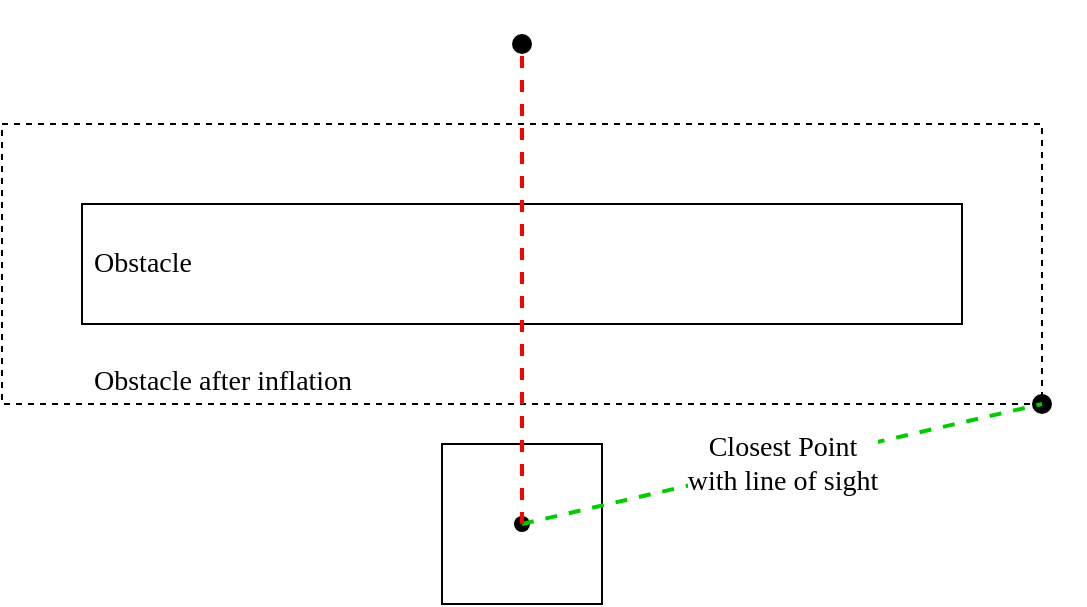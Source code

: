 <mxfile version="19.0.3" type="device"><diagram id="8nXmCUDPKcqQtMU1MW8g" name="Page-1"><mxGraphModel dx="569" dy="351" grid="1" gridSize="10" guides="1" tooltips="1" connect="1" arrows="1" fold="1" page="1" pageScale="1" pageWidth="850" pageHeight="1100" math="0" shadow="0"><root><mxCell id="0"/><mxCell id="1" parent="0"/><mxCell id="DnE77qtEwjCXB-7SIOUw-7" value="Obstacle after inflation" style="rounded=0;whiteSpace=wrap;html=1;fontFamily=Comptuer Modern;fontSource=http%3A%2F%2Fmirrors.ctan.org%2Ffonts%2Fcm-unicode%2Ffonts%2Fotf%2Fcmunbxo.otf;fontSize=14;align=left;spacingLeft=44;fillColor=none;dashed=1;verticalAlign=bottom;" vertex="1" parent="1"><mxGeometry x="160" y="160" width="520" height="140" as="geometry"/></mxCell><mxCell id="DnE77qtEwjCXB-7SIOUw-1" value="Obstacle" style="rounded=0;whiteSpace=wrap;html=1;fontFamily=Comptuer Modern;fontSource=http%3A%2F%2Fmirrors.ctan.org%2Ffonts%2Fcm-unicode%2Ffonts%2Fotf%2Fcmunbxo.otf;fontSize=14;align=left;spacingLeft=4;" vertex="1" parent="1"><mxGeometry x="200" y="200" width="440" height="60" as="geometry"/></mxCell><mxCell id="DnE77qtEwjCXB-7SIOUw-2" value="" style="whiteSpace=wrap;html=1;aspect=fixed;fontFamily=Comptuer Modern;fontSource=http%3A%2F%2Fmirrors.ctan.org%2Ffonts%2Fcm-unicode%2Ffonts%2Fotf%2Fcmunbxo.otf;fontSize=14;" vertex="1" parent="1"><mxGeometry x="380" y="320" width="80" height="80" as="geometry"/></mxCell><mxCell id="DnE77qtEwjCXB-7SIOUw-3" value="" style="shape=waypoint;sketch=0;fillStyle=solid;size=6;pointerEvents=1;points=[];fillColor=none;resizable=0;rotatable=0;perimeter=centerPerimeter;snapToPoint=1;fontFamily=Comptuer Modern;fontSource=http%3A%2F%2Fmirrors.ctan.org%2Ffonts%2Fcm-unicode%2Ffonts%2Fotf%2Fcmunbxo.otf;fontSize=14;strokeWidth=3;horizontal=0;" vertex="1" parent="1"><mxGeometry x="400" y="100" width="40" height="40" as="geometry"/></mxCell><mxCell id="DnE77qtEwjCXB-7SIOUw-5" value="" style="shape=waypoint;sketch=0;fillStyle=solid;size=6;pointerEvents=1;points=[];fillColor=none;resizable=0;rotatable=0;perimeter=centerPerimeter;snapToPoint=1;fontFamily=Comptuer Modern;fontSource=http%3A%2F%2Fmirrors.ctan.org%2Ffonts%2Fcm-unicode%2Ffonts%2Fotf%2Fcmunbxo.otf;fontSize=14;strokeWidth=2;" vertex="1" parent="1"><mxGeometry x="400" y="340" width="40" height="40" as="geometry"/></mxCell><mxCell id="DnE77qtEwjCXB-7SIOUw-6" value="" style="shape=waypoint;sketch=0;fillStyle=solid;size=6;pointerEvents=1;points=[];fillColor=none;resizable=0;rotatable=0;perimeter=centerPerimeter;snapToPoint=1;fontFamily=Comptuer Modern;fontSource=http%3A%2F%2Fmirrors.ctan.org%2Ffonts%2Fcm-unicode%2Ffonts%2Fotf%2Fcmunbxo.otf;fontSize=14;strokeWidth=3;" vertex="1" parent="1"><mxGeometry x="660" y="280" width="40" height="40" as="geometry"/></mxCell><mxCell id="DnE77qtEwjCXB-7SIOUw-8" value="Closest Point&lt;br&gt;with line of sight" style="endArrow=none;dashed=1;html=1;strokeWidth=2;rounded=0;fontFamily=Comptuer Modern;fontSource=http%3A%2F%2Fmirrors.ctan.org%2Ffonts%2Fcm-unicode%2Ffonts%2Fotf%2Fcmunbxo.otf;fontSize=14;entryX=0.406;entryY=0.557;entryDx=0;entryDy=0;entryPerimeter=0;strokeColor=#00CC00;" edge="1" parent="1" source="DnE77qtEwjCXB-7SIOUw-5" target="DnE77qtEwjCXB-7SIOUw-6"><mxGeometry width="50" height="50" relative="1" as="geometry"><mxPoint x="430" y="270" as="sourcePoint"/><mxPoint x="480" y="220" as="targetPoint"/></mxGeometry></mxCell><mxCell id="DnE77qtEwjCXB-7SIOUw-4" value="" style="endArrow=none;dashed=1;html=1;strokeWidth=2;rounded=0;fontFamily=Comptuer Modern;fontSource=http%3A%2F%2Fmirrors.ctan.org%2Ffonts%2Fcm-unicode%2Ffonts%2Fotf%2Fcmunbxo.otf;fontSize=14;exitX=0.578;exitY=0.393;exitDx=0;exitDy=0;exitPerimeter=0;entryX=0.423;entryY=0.436;entryDx=0;entryDy=0;entryPerimeter=0;strokeColor=#FF0000;" edge="1" parent="1" source="DnE77qtEwjCXB-7SIOUw-5" target="DnE77qtEwjCXB-7SIOUw-3"><mxGeometry width="50" height="50" relative="1" as="geometry"><mxPoint x="630" y="340" as="sourcePoint"/><mxPoint x="480" y="220" as="targetPoint"/><Array as="points"/><mxPoint as="offset"/></mxGeometry></mxCell></root></mxGraphModel></diagram></mxfile>